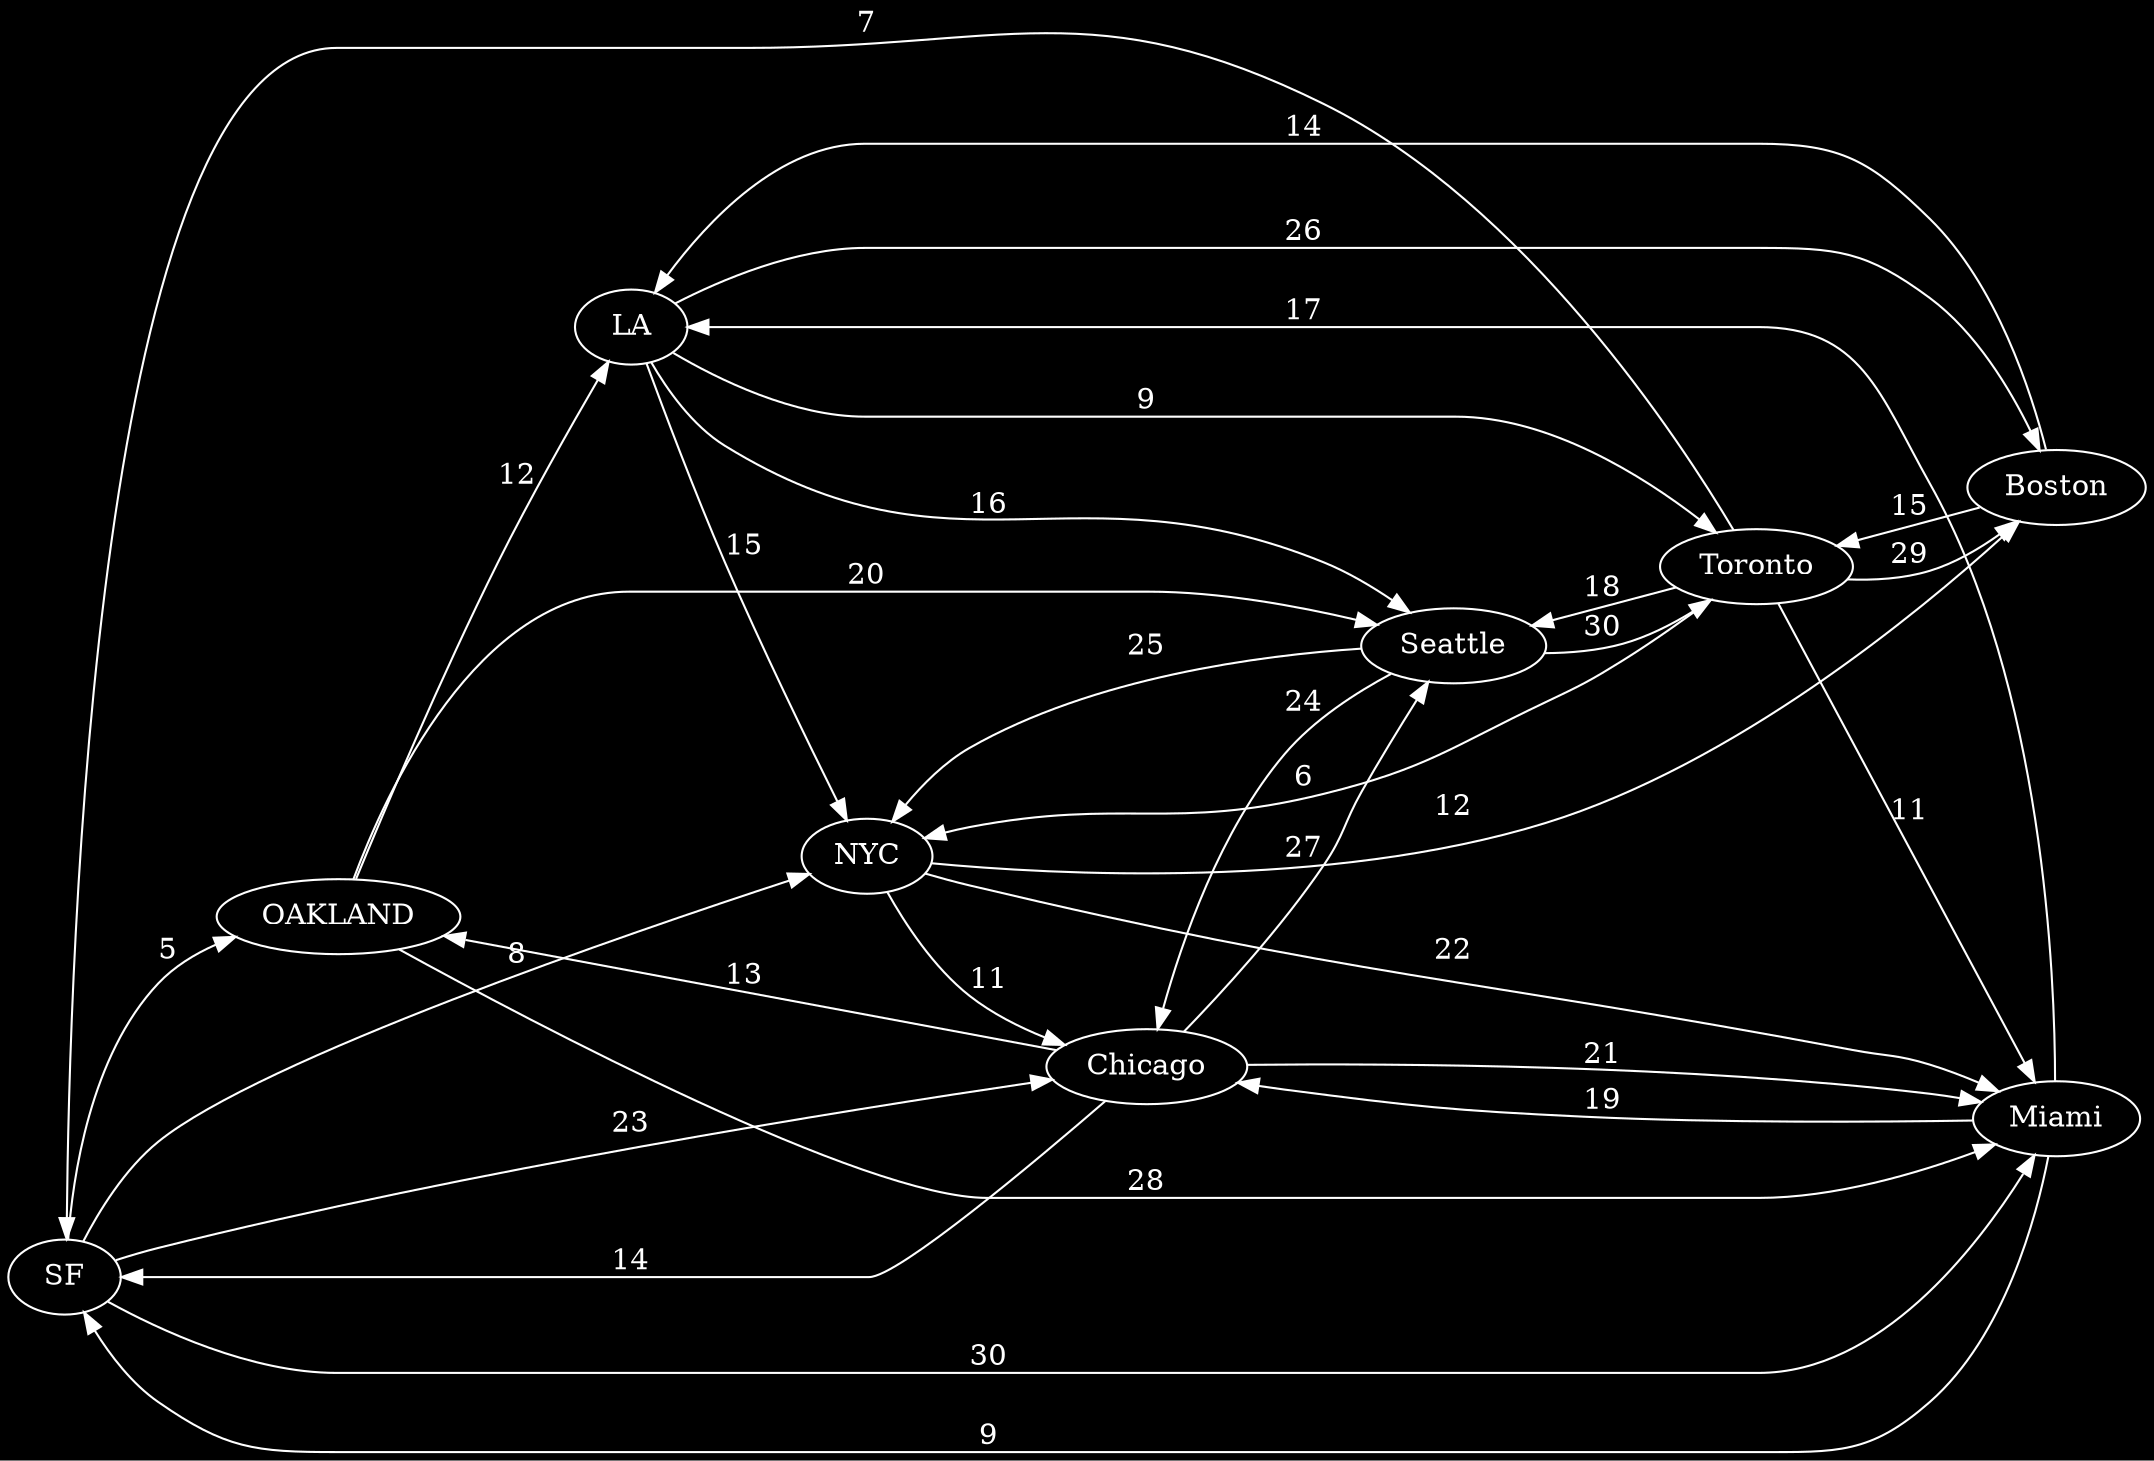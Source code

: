 
digraph {
rankdir=LR;
bgcolor="black";
    node [fontcolor="white",color="white"];
     edge [color="white",fontcolor="white"];
    SF -> OAKLAND [label="5",weight="5"];
    SF -> NYC [label="8",weight="8"];
    Toronto -> NYC [label="6",weight="6"];
    Toronto -> SF [label="7",weight="7"];
    OAKLAND -> LA [label="12",weight="12"];
    LA -> NYC [label="15",weight="15"];
    LA -> Toronto [label="9",weight="9"];
    NYC -> Chicago [label="11",weight="11"];
    Chicago -> SF [label="14",weight="14"];
    Chicago -> OAKLAND [label="13",weight="13"];

    OAKLAND -> Seattle [label="20",weight="20"];
    Seattle -> NYC [label="25",weight="25"];
    Seattle -> Toronto [label="30",weight="30"];
    Toronto -> Seattle [label="18",weight="18"];
    NYC -> Miami [label="22",weight="22"];
    Miami -> LA [label="17",weight="17"];
    Miami -> Chicago [label="19",weight="19"];
    LA -> Seattle [label="16",weight="16"];
    Chicago -> Miami [label="21",weight="21"];
    SF -> Chicago [label="23",weight="23"];

    NYC -> Boston [label="12",weight="12"];
    Boston -> Toronto [label="15",weight="15"];
    Boston -> LA [label="14",weight="14"];
    Toronto -> Miami [label="11",weight="11"];
    Miami -> SF [label="9",weight="9"];
    Seattle -> Chicago [label="24",weight="24"];
    LA -> Boston [label="26",weight="26"];
    Chicago -> Seattle [label="27",weight="27"];
    OAKLAND -> Miami [label="28",weight="28"];
    Toronto -> Boston [label="29",weight="29"];
    SF -> Miami [label="30",weight="30"];

}

